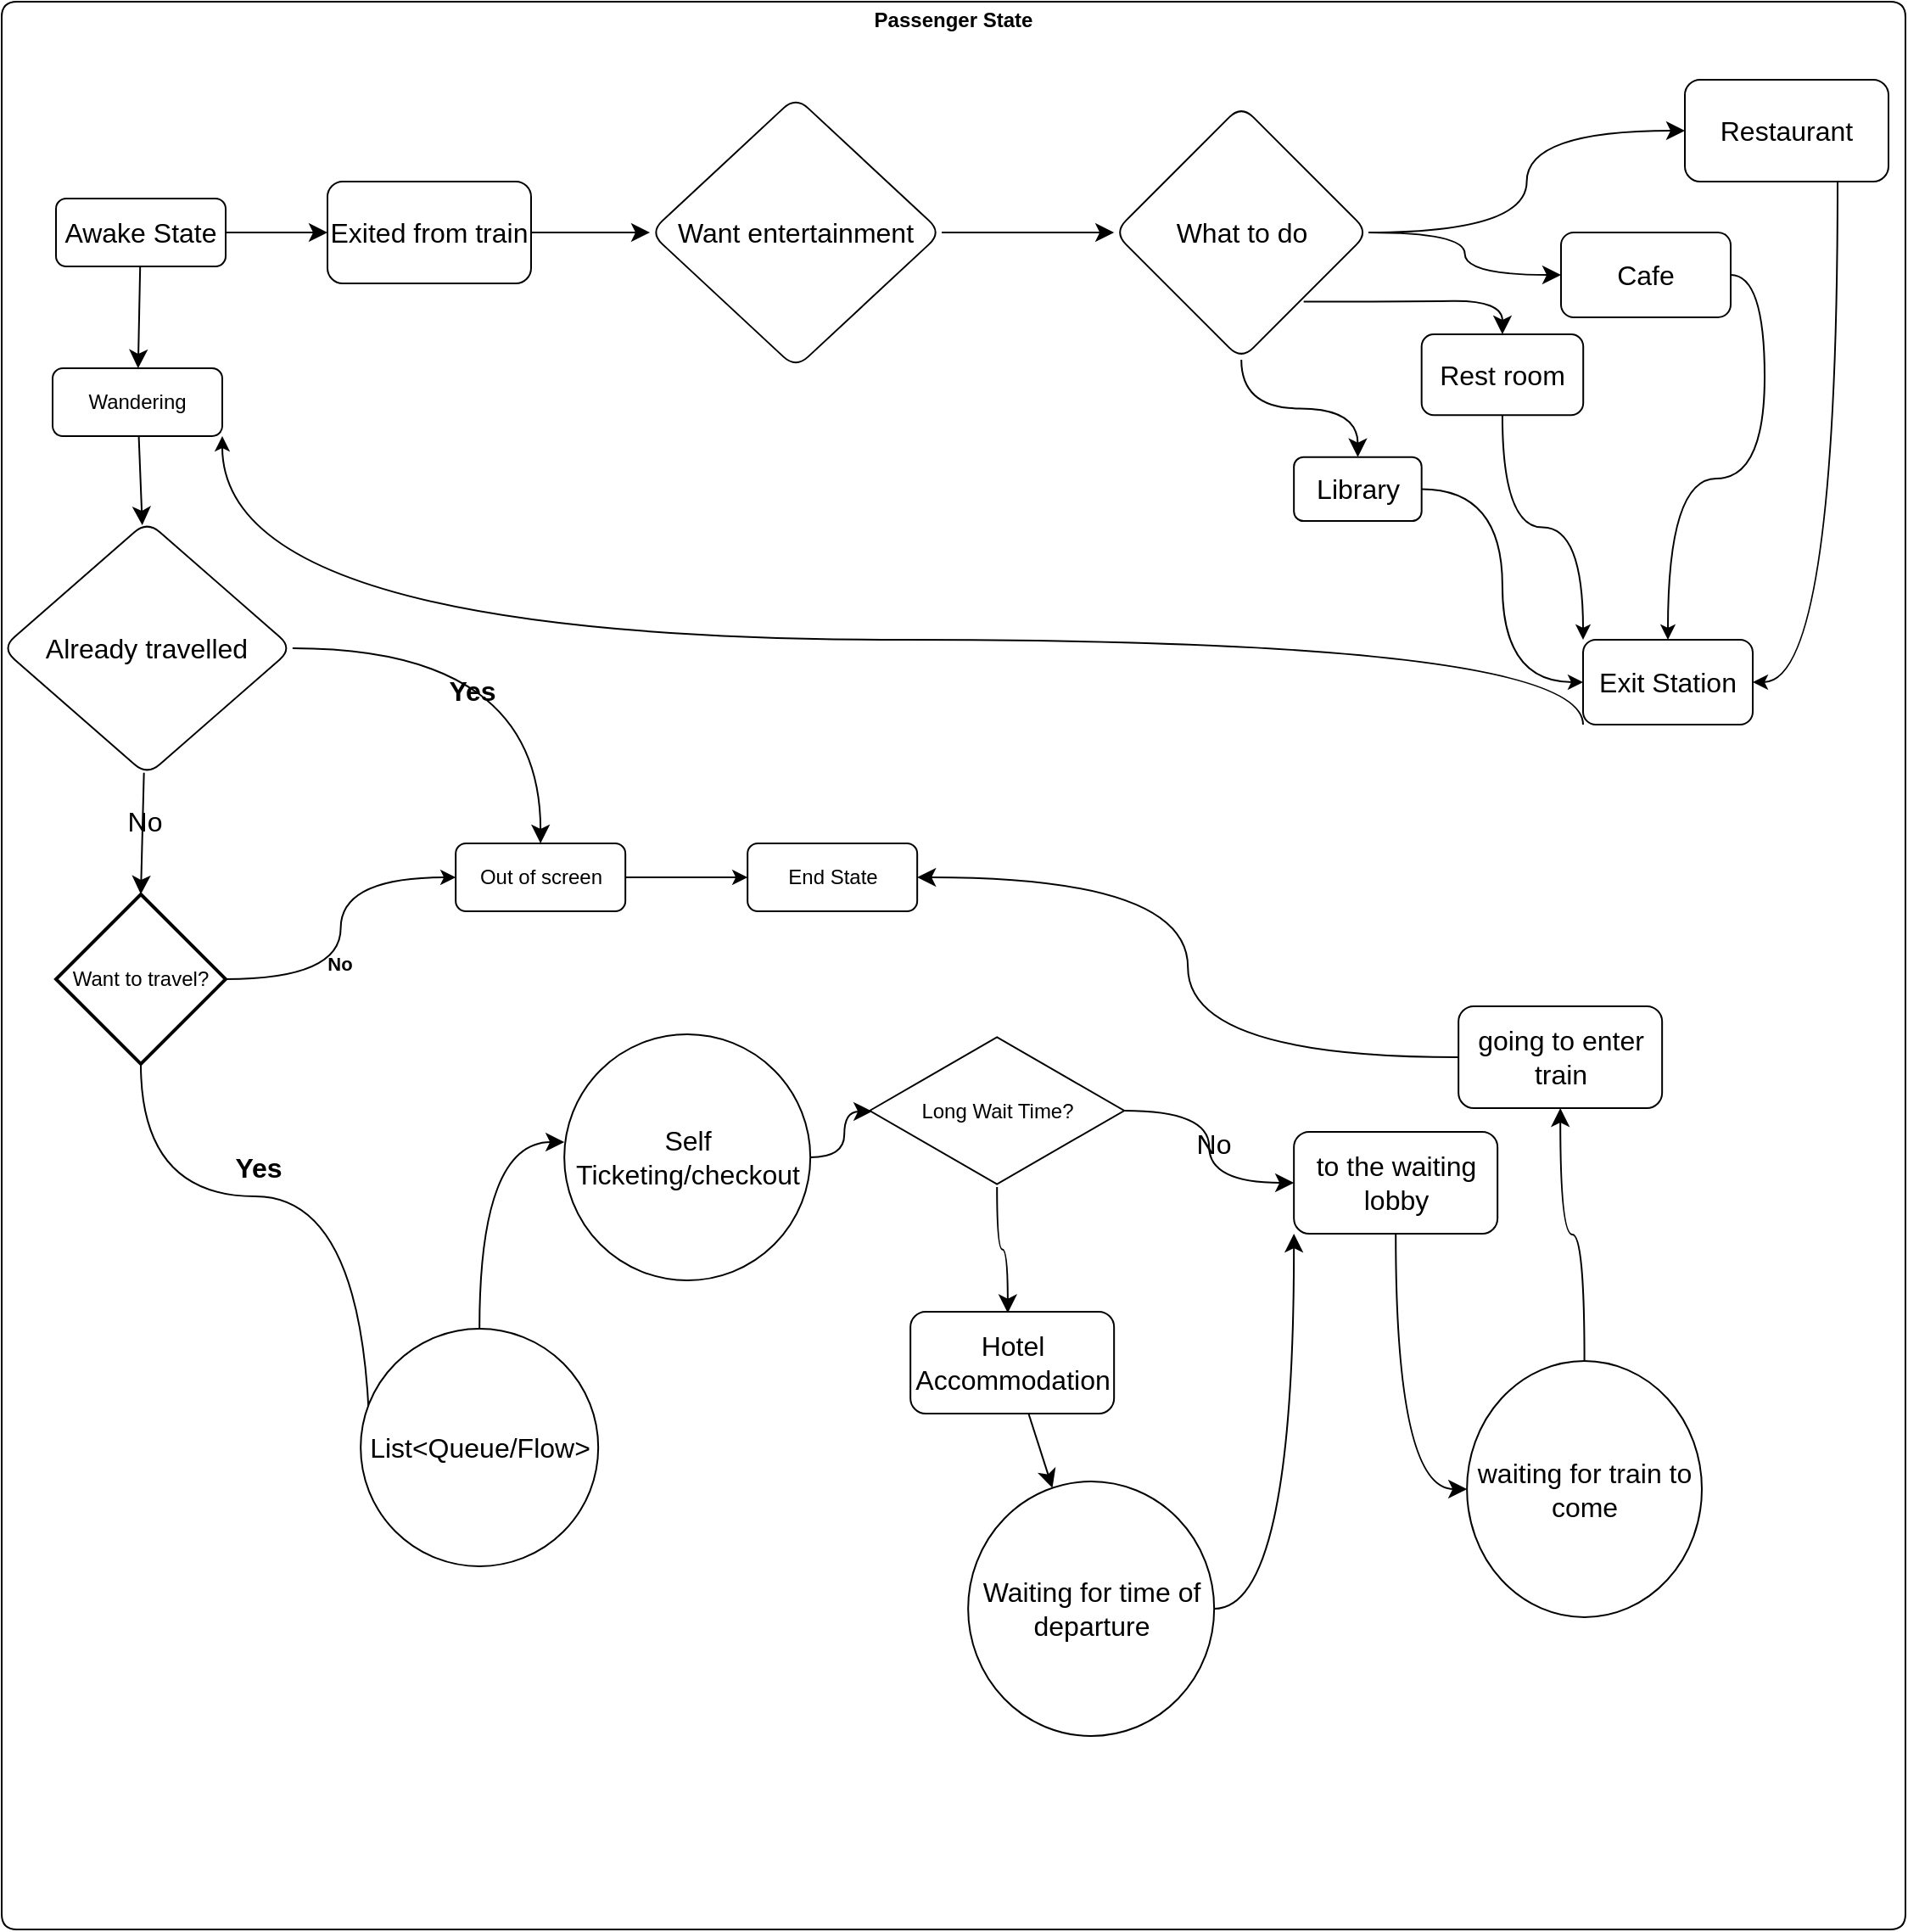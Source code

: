 <mxfile version="21.6.6" type="device">
  <diagram id="C5RBs43oDa-KdzZeNtuy" name="Page-1">
    <mxGraphModel dx="3617" dy="2449" grid="1" gridSize="10" guides="1" tooltips="1" connect="1" arrows="1" fold="1" page="1" pageScale="1" pageWidth="827" pageHeight="1169" math="0" shadow="0">
      <root>
        <mxCell id="WIyWlLk6GJQsqaUBKTNV-0" />
        <mxCell id="WIyWlLk6GJQsqaUBKTNV-1" parent="WIyWlLk6GJQsqaUBKTNV-0" />
        <mxCell id="TyoLhjvH8ECm9vrWuiLM-12" value="Passenger State" style="swimlane;startSize=20;horizontal=1;childLayout=flowLayout;flowOrientation=north;resizable=0;interRankCellSpacing=50;containerType=tree;fontSize=12;movable=0;rotatable=0;deletable=0;editable=0;locked=1;connectable=0;container=0;labelBackgroundColor=none;rounded=1;swimlaneLine=0;" vertex="1" parent="WIyWlLk6GJQsqaUBKTNV-1">
          <mxGeometry x="-92" y="-216" width="1122" height="1136" as="geometry">
            <mxRectangle x="-80" y="30" width="130" height="30" as="alternateBounds" />
          </mxGeometry>
        </mxCell>
        <mxCell id="TyoLhjvH8ECm9vrWuiLM-122" value="" style="edgeStyle=none;curved=1;rounded=1;orthogonalLoop=1;jettySize=auto;html=1;fontSize=12;startSize=8;endSize=8;labelBackgroundColor=none;fontColor=default;" edge="1" parent="WIyWlLk6GJQsqaUBKTNV-1" source="TyoLhjvH8ECm9vrWuiLM-121" target="TyoLhjvH8ECm9vrWuiLM-13">
          <mxGeometry relative="1" as="geometry" />
        </mxCell>
        <mxCell id="TyoLhjvH8ECm9vrWuiLM-150" value="" style="edgeStyle=none;curved=1;rounded=1;orthogonalLoop=1;jettySize=auto;html=1;fontSize=12;startSize=8;endSize=8;labelBackgroundColor=none;fontColor=default;" edge="1" parent="WIyWlLk6GJQsqaUBKTNV-1" source="TyoLhjvH8ECm9vrWuiLM-13" target="TyoLhjvH8ECm9vrWuiLM-149">
          <mxGeometry relative="1" as="geometry" />
        </mxCell>
        <mxCell id="TyoLhjvH8ECm9vrWuiLM-13" value="Wandering" style="whiteSpace=wrap;html=1;labelBackgroundColor=none;rounded=1;" vertex="1" parent="WIyWlLk6GJQsqaUBKTNV-1">
          <mxGeometry x="-62" width="100" height="40" as="geometry" />
        </mxCell>
        <mxCell id="TyoLhjvH8ECm9vrWuiLM-28" value="" style="html=1;rounded=1;curved=1;sourcePerimeterSpacing=0;targetPerimeterSpacing=0;startSize=6;endSize=6;orthogonal=1;edgeStyle=orthogonalEdgeStyle;entryX=0;entryY=0.5;entryDx=0;entryDy=0;labelBackgroundColor=none;fontColor=default;" edge="1" target="TyoLhjvH8ECm9vrWuiLM-29" source="TyoLhjvH8ECm9vrWuiLM-16" parent="WIyWlLk6GJQsqaUBKTNV-1">
          <mxGeometry relative="1" as="geometry">
            <mxPoint x="1865.58" y="3254" as="sourcePoint" />
            <mxPoint x="359.58" y="306" as="targetPoint" />
          </mxGeometry>
        </mxCell>
        <mxCell id="TyoLhjvH8ECm9vrWuiLM-29" value="End State" style="whiteSpace=wrap;html=1;labelBackgroundColor=none;rounded=1;" vertex="1" parent="WIyWlLk6GJQsqaUBKTNV-1">
          <mxGeometry x="347.58" y="280" width="100" height="40" as="geometry" />
        </mxCell>
        <mxCell id="TyoLhjvH8ECm9vrWuiLM-84" style="edgeStyle=orthogonalEdgeStyle;rounded=1;orthogonalLoop=1;jettySize=auto;html=1;exitX=1;exitY=0.5;exitDx=0;exitDy=0;exitPerimeter=0;entryX=0;entryY=0.5;entryDx=0;entryDy=0;curved=1;labelBackgroundColor=none;fontColor=default;" edge="1" parent="WIyWlLk6GJQsqaUBKTNV-1" source="TyoLhjvH8ECm9vrWuiLM-38" target="TyoLhjvH8ECm9vrWuiLM-16">
          <mxGeometry relative="1" as="geometry" />
        </mxCell>
        <mxCell id="TyoLhjvH8ECm9vrWuiLM-87" value="&lt;b&gt;No&lt;/b&gt;" style="edgeLabel;html=1;align=center;verticalAlign=middle;resizable=0;points=[];labelBackgroundColor=none;rounded=1;" vertex="1" connectable="0" parent="TyoLhjvH8ECm9vrWuiLM-84">
          <mxGeometry x="-0.215" y="1" relative="1" as="geometry">
            <mxPoint as="offset" />
          </mxGeometry>
        </mxCell>
        <mxCell id="TyoLhjvH8ECm9vrWuiLM-130" style="edgeStyle=orthogonalEdgeStyle;curved=1;rounded=1;orthogonalLoop=1;jettySize=auto;html=1;entryX=0.039;entryY=0.625;entryDx=0;entryDy=0;entryPerimeter=0;fontSize=12;startSize=8;endSize=8;exitX=0.5;exitY=1;exitDx=0;exitDy=0;exitPerimeter=0;labelBackgroundColor=none;fontColor=default;" edge="1" parent="WIyWlLk6GJQsqaUBKTNV-1" source="TyoLhjvH8ECm9vrWuiLM-38" target="TyoLhjvH8ECm9vrWuiLM-128">
          <mxGeometry relative="1" as="geometry" />
        </mxCell>
        <mxCell id="TyoLhjvH8ECm9vrWuiLM-136" value="&lt;b&gt;Yes&lt;/b&gt;" style="edgeLabel;html=1;align=center;verticalAlign=middle;resizable=0;points=[];fontSize=16;labelBackgroundColor=none;rounded=1;" vertex="1" connectable="0" parent="TyoLhjvH8ECm9vrWuiLM-130">
          <mxGeometry x="-0.227" y="17" relative="1" as="geometry">
            <mxPoint as="offset" />
          </mxGeometry>
        </mxCell>
        <mxCell id="TyoLhjvH8ECm9vrWuiLM-38" value="Want to travel?" style="strokeWidth=2;html=1;shape=mxgraph.flowchart.decision;whiteSpace=wrap;labelBackgroundColor=none;rounded=1;" vertex="1" parent="WIyWlLk6GJQsqaUBKTNV-1">
          <mxGeometry x="-60" y="310" width="100" height="100" as="geometry" />
        </mxCell>
        <mxCell id="TyoLhjvH8ECm9vrWuiLM-16" value="Out of screen" style="whiteSpace=wrap;html=1;labelBackgroundColor=none;rounded=1;" vertex="1" parent="WIyWlLk6GJQsqaUBKTNV-1">
          <mxGeometry x="175.58" y="280" width="100" height="40" as="geometry" />
        </mxCell>
        <mxCell id="TyoLhjvH8ECm9vrWuiLM-103" value="" style="edgeStyle=orthogonalEdgeStyle;curved=1;rounded=1;orthogonalLoop=1;jettySize=auto;html=1;fontSize=12;startSize=8;endSize=8;labelBackgroundColor=none;fontColor=default;" edge="1" parent="WIyWlLk6GJQsqaUBKTNV-1" source="TyoLhjvH8ECm9vrWuiLM-69" target="TyoLhjvH8ECm9vrWuiLM-102">
          <mxGeometry relative="1" as="geometry" />
        </mxCell>
        <mxCell id="TyoLhjvH8ECm9vrWuiLM-104" value="No" style="edgeLabel;html=1;align=center;verticalAlign=middle;resizable=0;points=[];fontSize=16;labelBackgroundColor=none;rounded=1;" vertex="1" connectable="0" parent="TyoLhjvH8ECm9vrWuiLM-103">
          <mxGeometry x="-0.029" y="2" relative="1" as="geometry">
            <mxPoint as="offset" />
          </mxGeometry>
        </mxCell>
        <mxCell id="TyoLhjvH8ECm9vrWuiLM-137" style="edgeStyle=orthogonalEdgeStyle;curved=1;rounded=1;orthogonalLoop=1;jettySize=auto;html=1;entryX=0.478;entryY=0.013;entryDx=0;entryDy=0;entryPerimeter=0;fontSize=12;startSize=8;endSize=8;labelBackgroundColor=none;fontColor=default;" edge="1" parent="WIyWlLk6GJQsqaUBKTNV-1" source="TyoLhjvH8ECm9vrWuiLM-69" target="TyoLhjvH8ECm9vrWuiLM-97">
          <mxGeometry relative="1" as="geometry" />
        </mxCell>
        <mxCell id="TyoLhjvH8ECm9vrWuiLM-69" value="Long Wait Time?" style="html=1;whiteSpace=wrap;aspect=fixed;shape=isoRectangle;labelBackgroundColor=none;rounded=1;" vertex="1" parent="WIyWlLk6GJQsqaUBKTNV-1">
          <mxGeometry x="419.58" y="392.5" width="150" height="90" as="geometry" />
        </mxCell>
        <mxCell id="TyoLhjvH8ECm9vrWuiLM-118" value="" style="edgeStyle=none;curved=1;rounded=1;orthogonalLoop=1;jettySize=auto;html=1;fontSize=12;startSize=8;endSize=8;labelBackgroundColor=none;fontColor=default;" edge="1" parent="WIyWlLk6GJQsqaUBKTNV-1" source="TyoLhjvH8ECm9vrWuiLM-97" target="TyoLhjvH8ECm9vrWuiLM-117">
          <mxGeometry relative="1" as="geometry" />
        </mxCell>
        <mxCell id="TyoLhjvH8ECm9vrWuiLM-97" value="Hotel Accommodation" style="whiteSpace=wrap;html=1;fontSize=16;labelBackgroundColor=none;rounded=1;" vertex="1" parent="WIyWlLk6GJQsqaUBKTNV-1">
          <mxGeometry x="443.58" y="556" width="120" height="60" as="geometry" />
        </mxCell>
        <mxCell id="TyoLhjvH8ECm9vrWuiLM-111" value="" style="edgeStyle=orthogonalEdgeStyle;curved=1;rounded=1;orthogonalLoop=1;jettySize=auto;html=1;fontSize=12;startSize=8;endSize=8;entryX=0;entryY=0.5;entryDx=0;entryDy=0;labelBackgroundColor=none;fontColor=default;" edge="1" parent="WIyWlLk6GJQsqaUBKTNV-1" source="TyoLhjvH8ECm9vrWuiLM-102" target="TyoLhjvH8ECm9vrWuiLM-110">
          <mxGeometry relative="1" as="geometry" />
        </mxCell>
        <mxCell id="TyoLhjvH8ECm9vrWuiLM-102" value="to the waiting lobby" style="whiteSpace=wrap;html=1;fontSize=16;labelBackgroundColor=none;rounded=1;" vertex="1" parent="WIyWlLk6GJQsqaUBKTNV-1">
          <mxGeometry x="669.58" y="450" width="120" height="60" as="geometry" />
        </mxCell>
        <mxCell id="TyoLhjvH8ECm9vrWuiLM-113" value="" style="edgeStyle=orthogonalEdgeStyle;rounded=1;orthogonalLoop=1;jettySize=auto;html=1;fontSize=12;startSize=8;endSize=8;curved=1;labelBackgroundColor=none;fontColor=default;" edge="1" parent="WIyWlLk6GJQsqaUBKTNV-1" source="TyoLhjvH8ECm9vrWuiLM-110" target="TyoLhjvH8ECm9vrWuiLM-112">
          <mxGeometry relative="1" as="geometry" />
        </mxCell>
        <mxCell id="TyoLhjvH8ECm9vrWuiLM-110" value="waiting for train to come" style="ellipse;whiteSpace=wrap;html=1;fontSize=16;labelBackgroundColor=none;rounded=1;" vertex="1" parent="WIyWlLk6GJQsqaUBKTNV-1">
          <mxGeometry x="771.58" y="585" width="138.42" height="151" as="geometry" />
        </mxCell>
        <mxCell id="TyoLhjvH8ECm9vrWuiLM-114" style="edgeStyle=orthogonalEdgeStyle;curved=1;rounded=1;orthogonalLoop=1;jettySize=auto;html=1;entryX=1;entryY=0.5;entryDx=0;entryDy=0;fontSize=12;startSize=8;endSize=8;labelBackgroundColor=none;fontColor=default;" edge="1" parent="WIyWlLk6GJQsqaUBKTNV-1" source="TyoLhjvH8ECm9vrWuiLM-112" target="TyoLhjvH8ECm9vrWuiLM-29">
          <mxGeometry relative="1" as="geometry" />
        </mxCell>
        <mxCell id="TyoLhjvH8ECm9vrWuiLM-112" value="going to enter train" style="whiteSpace=wrap;html=1;fontSize=16;labelBackgroundColor=none;rounded=1;" vertex="1" parent="WIyWlLk6GJQsqaUBKTNV-1">
          <mxGeometry x="766.58" y="376" width="120" height="60" as="geometry" />
        </mxCell>
        <mxCell id="TyoLhjvH8ECm9vrWuiLM-119" style="edgeStyle=orthogonalEdgeStyle;rounded=1;orthogonalLoop=1;jettySize=auto;html=1;entryX=0;entryY=1;entryDx=0;entryDy=0;fontSize=12;startSize=8;endSize=8;curved=1;labelBackgroundColor=none;fontColor=default;" edge="1" parent="WIyWlLk6GJQsqaUBKTNV-1" source="TyoLhjvH8ECm9vrWuiLM-117" target="TyoLhjvH8ECm9vrWuiLM-102">
          <mxGeometry relative="1" as="geometry" />
        </mxCell>
        <mxCell id="TyoLhjvH8ECm9vrWuiLM-117" value="Waiting for time of departure" style="ellipse;whiteSpace=wrap;html=1;fontSize=16;labelBackgroundColor=none;rounded=1;" vertex="1" parent="WIyWlLk6GJQsqaUBKTNV-1">
          <mxGeometry x="477.58" y="656" width="145" height="150" as="geometry" />
        </mxCell>
        <mxCell id="TyoLhjvH8ECm9vrWuiLM-140" value="" style="edgeStyle=none;curved=1;rounded=1;orthogonalLoop=1;jettySize=auto;html=1;fontSize=12;startSize=8;endSize=8;labelBackgroundColor=none;fontColor=default;" edge="1" parent="WIyWlLk6GJQsqaUBKTNV-1" source="TyoLhjvH8ECm9vrWuiLM-121" target="TyoLhjvH8ECm9vrWuiLM-139">
          <mxGeometry relative="1" as="geometry" />
        </mxCell>
        <mxCell id="TyoLhjvH8ECm9vrWuiLM-121" value="Awake State" style="whiteSpace=wrap;html=1;fontSize=16;labelBackgroundColor=none;rounded=1;" vertex="1" parent="WIyWlLk6GJQsqaUBKTNV-1">
          <mxGeometry x="-60" y="-100" width="100" height="40" as="geometry" />
        </mxCell>
        <mxCell id="TyoLhjvH8ECm9vrWuiLM-135" style="edgeStyle=orthogonalEdgeStyle;curved=1;rounded=1;orthogonalLoop=1;jettySize=auto;html=1;entryX=0;entryY=0.438;entryDx=0;entryDy=0;entryPerimeter=0;fontSize=12;startSize=8;endSize=8;labelBackgroundColor=none;fontColor=default;" edge="1" parent="WIyWlLk6GJQsqaUBKTNV-1" source="TyoLhjvH8ECm9vrWuiLM-128" target="TyoLhjvH8ECm9vrWuiLM-132">
          <mxGeometry relative="1" as="geometry" />
        </mxCell>
        <mxCell id="TyoLhjvH8ECm9vrWuiLM-128" value="List&amp;lt;Queue/Flow&amp;gt;" style="ellipse;whiteSpace=wrap;html=1;rounded=1;fontSize=16;labelBackgroundColor=none;" vertex="1" parent="WIyWlLk6GJQsqaUBKTNV-1">
          <mxGeometry x="119.58" y="566" width="140" height="140" as="geometry" />
        </mxCell>
        <mxCell id="TyoLhjvH8ECm9vrWuiLM-134" style="edgeStyle=orthogonalEdgeStyle;curved=1;rounded=1;orthogonalLoop=1;jettySize=auto;html=1;entryX=0.01;entryY=0.505;entryDx=0;entryDy=0;entryPerimeter=0;fontSize=12;startSize=8;endSize=8;labelBackgroundColor=none;fontColor=default;" edge="1" parent="WIyWlLk6GJQsqaUBKTNV-1" source="TyoLhjvH8ECm9vrWuiLM-132" target="TyoLhjvH8ECm9vrWuiLM-69">
          <mxGeometry relative="1" as="geometry" />
        </mxCell>
        <mxCell id="TyoLhjvH8ECm9vrWuiLM-132" value="Self Ticketing/checkout" style="ellipse;whiteSpace=wrap;html=1;fontSize=16;rounded=1;labelBackgroundColor=none;" vertex="1" parent="WIyWlLk6GJQsqaUBKTNV-1">
          <mxGeometry x="239.58" y="392.5" width="145" height="145" as="geometry" />
        </mxCell>
        <mxCell id="TyoLhjvH8ECm9vrWuiLM-142" value="" style="edgeStyle=none;curved=1;rounded=1;orthogonalLoop=1;jettySize=auto;html=1;fontSize=12;startSize=8;endSize=8;labelBackgroundColor=none;fontColor=default;" edge="1" parent="WIyWlLk6GJQsqaUBKTNV-1" source="TyoLhjvH8ECm9vrWuiLM-139" target="TyoLhjvH8ECm9vrWuiLM-141">
          <mxGeometry relative="1" as="geometry" />
        </mxCell>
        <mxCell id="TyoLhjvH8ECm9vrWuiLM-139" value="Exited from train" style="whiteSpace=wrap;html=1;fontSize=16;labelBackgroundColor=none;rounded=1;" vertex="1" parent="WIyWlLk6GJQsqaUBKTNV-1">
          <mxGeometry x="100" y="-110" width="120" height="60" as="geometry" />
        </mxCell>
        <mxCell id="TyoLhjvH8ECm9vrWuiLM-157" value="" style="edgeStyle=none;curved=1;rounded=1;orthogonalLoop=1;jettySize=auto;html=1;fontSize=12;startSize=8;endSize=8;labelBackgroundColor=none;fontColor=default;" edge="1" parent="WIyWlLk6GJQsqaUBKTNV-1" source="TyoLhjvH8ECm9vrWuiLM-141" target="TyoLhjvH8ECm9vrWuiLM-156">
          <mxGeometry relative="1" as="geometry" />
        </mxCell>
        <mxCell id="TyoLhjvH8ECm9vrWuiLM-141" value="Want entertainment" style="rhombus;whiteSpace=wrap;html=1;fontSize=16;labelBackgroundColor=none;rounded=1;" vertex="1" parent="WIyWlLk6GJQsqaUBKTNV-1">
          <mxGeometry x="290" y="-160" width="172" height="160" as="geometry" />
        </mxCell>
        <mxCell id="TyoLhjvH8ECm9vrWuiLM-151" style="edgeStyle=none;curved=1;rounded=1;orthogonalLoop=1;jettySize=auto;html=1;entryX=0.5;entryY=0;entryDx=0;entryDy=0;entryPerimeter=0;fontSize=12;startSize=8;endSize=8;labelBackgroundColor=none;fontColor=default;" edge="1" parent="WIyWlLk6GJQsqaUBKTNV-1" source="TyoLhjvH8ECm9vrWuiLM-149" target="TyoLhjvH8ECm9vrWuiLM-38">
          <mxGeometry relative="1" as="geometry" />
        </mxCell>
        <mxCell id="TyoLhjvH8ECm9vrWuiLM-152" value="No" style="edgeLabel;html=1;align=center;verticalAlign=middle;resizable=0;points=[];fontSize=16;labelBackgroundColor=none;rounded=1;" vertex="1" connectable="0" parent="TyoLhjvH8ECm9vrWuiLM-151">
          <mxGeometry x="-0.209" y="1" relative="1" as="geometry">
            <mxPoint as="offset" />
          </mxGeometry>
        </mxCell>
        <mxCell id="TyoLhjvH8ECm9vrWuiLM-153" style="edgeStyle=orthogonalEdgeStyle;curved=1;rounded=1;orthogonalLoop=1;jettySize=auto;html=1;entryX=0.5;entryY=0;entryDx=0;entryDy=0;fontSize=12;startSize=8;endSize=8;exitX=1;exitY=0.5;exitDx=0;exitDy=0;labelBackgroundColor=none;fontColor=default;" edge="1" parent="WIyWlLk6GJQsqaUBKTNV-1" source="TyoLhjvH8ECm9vrWuiLM-149" target="TyoLhjvH8ECm9vrWuiLM-16">
          <mxGeometry relative="1" as="geometry" />
        </mxCell>
        <mxCell id="TyoLhjvH8ECm9vrWuiLM-155" value="&lt;b&gt;Yes&lt;/b&gt;" style="edgeLabel;html=1;align=center;verticalAlign=middle;resizable=0;points=[];fontSize=16;labelBackgroundColor=none;rounded=1;" vertex="1" connectable="0" parent="TyoLhjvH8ECm9vrWuiLM-153">
          <mxGeometry x="-0.193" y="-25" relative="1" as="geometry">
            <mxPoint as="offset" />
          </mxGeometry>
        </mxCell>
        <mxCell id="TyoLhjvH8ECm9vrWuiLM-149" value="Already travelled" style="rhombus;whiteSpace=wrap;html=1;fontSize=16;labelBackgroundColor=none;rounded=1;" vertex="1" parent="WIyWlLk6GJQsqaUBKTNV-1">
          <mxGeometry x="-92" y="90" width="171.43" height="150" as="geometry" />
        </mxCell>
        <mxCell id="TyoLhjvH8ECm9vrWuiLM-161" value="" style="edgeStyle=orthogonalEdgeStyle;curved=1;rounded=1;orthogonalLoop=1;jettySize=auto;html=1;fontSize=12;startSize=8;endSize=8;labelBackgroundColor=none;fontColor=default;" edge="1" parent="WIyWlLk6GJQsqaUBKTNV-1" source="TyoLhjvH8ECm9vrWuiLM-156" target="TyoLhjvH8ECm9vrWuiLM-158">
          <mxGeometry relative="1" as="geometry" />
        </mxCell>
        <mxCell id="TyoLhjvH8ECm9vrWuiLM-163" value="" style="edgeStyle=orthogonalEdgeStyle;curved=1;rounded=1;orthogonalLoop=1;jettySize=auto;html=1;fontSize=12;startSize=8;endSize=8;labelBackgroundColor=none;fontColor=default;" edge="1" parent="WIyWlLk6GJQsqaUBKTNV-1" source="TyoLhjvH8ECm9vrWuiLM-156" target="TyoLhjvH8ECm9vrWuiLM-162">
          <mxGeometry relative="1" as="geometry" />
        </mxCell>
        <mxCell id="TyoLhjvH8ECm9vrWuiLM-165" value="" style="edgeStyle=orthogonalEdgeStyle;curved=1;rounded=1;orthogonalLoop=1;jettySize=auto;html=1;fontSize=12;startSize=8;endSize=8;labelBackgroundColor=none;fontColor=default;" edge="1" parent="WIyWlLk6GJQsqaUBKTNV-1" source="TyoLhjvH8ECm9vrWuiLM-156" target="TyoLhjvH8ECm9vrWuiLM-164">
          <mxGeometry relative="1" as="geometry" />
        </mxCell>
        <mxCell id="TyoLhjvH8ECm9vrWuiLM-170" value="" style="edgeStyle=orthogonalEdgeStyle;curved=1;rounded=1;orthogonalLoop=1;jettySize=auto;html=1;fontSize=12;startSize=8;endSize=8;exitX=0.745;exitY=0.772;exitDx=0;exitDy=0;exitPerimeter=0;entryX=0.5;entryY=0;entryDx=0;entryDy=0;labelBackgroundColor=none;fontColor=default;" edge="1" parent="WIyWlLk6GJQsqaUBKTNV-1" source="TyoLhjvH8ECm9vrWuiLM-156" target="TyoLhjvH8ECm9vrWuiLM-169">
          <mxGeometry relative="1" as="geometry">
            <mxPoint x="509.999" y="50.001" as="sourcePoint" />
          </mxGeometry>
        </mxCell>
        <mxCell id="TyoLhjvH8ECm9vrWuiLM-156" value="What to do" style="rhombus;whiteSpace=wrap;html=1;fontSize=16;labelBackgroundColor=none;rounded=1;" vertex="1" parent="WIyWlLk6GJQsqaUBKTNV-1">
          <mxGeometry x="563.58" y="-155" width="150" height="150" as="geometry" />
        </mxCell>
        <mxCell id="TyoLhjvH8ECm9vrWuiLM-178" style="edgeStyle=orthogonalEdgeStyle;curved=1;rounded=1;orthogonalLoop=1;jettySize=auto;html=1;entryX=1;entryY=0.5;entryDx=0;entryDy=0;labelBackgroundColor=none;fontColor=default;" edge="1" parent="WIyWlLk6GJQsqaUBKTNV-1" source="TyoLhjvH8ECm9vrWuiLM-158" target="TyoLhjvH8ECm9vrWuiLM-171">
          <mxGeometry relative="1" as="geometry">
            <Array as="points">
              <mxPoint x="990" y="185" />
            </Array>
          </mxGeometry>
        </mxCell>
        <mxCell id="TyoLhjvH8ECm9vrWuiLM-158" value="Restaurant" style="whiteSpace=wrap;html=1;fontSize=16;labelBackgroundColor=none;rounded=1;" vertex="1" parent="WIyWlLk6GJQsqaUBKTNV-1">
          <mxGeometry x="900" y="-170" width="120" height="60" as="geometry" />
        </mxCell>
        <mxCell id="TyoLhjvH8ECm9vrWuiLM-177" style="edgeStyle=orthogonalEdgeStyle;curved=1;rounded=1;orthogonalLoop=1;jettySize=auto;html=1;exitX=1;exitY=0.5;exitDx=0;exitDy=0;entryX=0.5;entryY=0;entryDx=0;entryDy=0;labelBackgroundColor=none;fontColor=default;" edge="1" parent="WIyWlLk6GJQsqaUBKTNV-1" source="TyoLhjvH8ECm9vrWuiLM-162" target="TyoLhjvH8ECm9vrWuiLM-171">
          <mxGeometry relative="1" as="geometry" />
        </mxCell>
        <mxCell id="TyoLhjvH8ECm9vrWuiLM-162" value="Cafe" style="whiteSpace=wrap;html=1;fontSize=16;labelBackgroundColor=none;rounded=1;" vertex="1" parent="WIyWlLk6GJQsqaUBKTNV-1">
          <mxGeometry x="827" y="-80" width="100" height="50" as="geometry" />
        </mxCell>
        <mxCell id="TyoLhjvH8ECm9vrWuiLM-180" style="edgeStyle=orthogonalEdgeStyle;curved=1;rounded=1;orthogonalLoop=1;jettySize=auto;html=1;entryX=0;entryY=0.5;entryDx=0;entryDy=0;labelBackgroundColor=none;fontColor=default;" edge="1" parent="WIyWlLk6GJQsqaUBKTNV-1" source="TyoLhjvH8ECm9vrWuiLM-164" target="TyoLhjvH8ECm9vrWuiLM-171">
          <mxGeometry relative="1" as="geometry" />
        </mxCell>
        <mxCell id="TyoLhjvH8ECm9vrWuiLM-164" value="Library" style="whiteSpace=wrap;html=1;fontSize=16;labelBackgroundColor=none;rounded=1;" vertex="1" parent="WIyWlLk6GJQsqaUBKTNV-1">
          <mxGeometry x="669.58" y="52.37" width="75.26" height="37.63" as="geometry" />
        </mxCell>
        <mxCell id="TyoLhjvH8ECm9vrWuiLM-179" style="edgeStyle=orthogonalEdgeStyle;curved=1;rounded=1;orthogonalLoop=1;jettySize=auto;html=1;entryX=0;entryY=0;entryDx=0;entryDy=0;labelBackgroundColor=none;fontColor=default;" edge="1" parent="WIyWlLk6GJQsqaUBKTNV-1" source="TyoLhjvH8ECm9vrWuiLM-169" target="TyoLhjvH8ECm9vrWuiLM-171">
          <mxGeometry relative="1" as="geometry" />
        </mxCell>
        <mxCell id="TyoLhjvH8ECm9vrWuiLM-169" value="Rest room" style="whiteSpace=wrap;html=1;fontSize=16;labelBackgroundColor=none;rounded=1;" vertex="1" parent="WIyWlLk6GJQsqaUBKTNV-1">
          <mxGeometry x="744.84" y="-20" width="95.26" height="47.63" as="geometry" />
        </mxCell>
        <mxCell id="TyoLhjvH8ECm9vrWuiLM-182" style="edgeStyle=orthogonalEdgeStyle;curved=1;rounded=1;orthogonalLoop=1;jettySize=auto;html=1;entryX=1;entryY=1;entryDx=0;entryDy=0;exitX=0;exitY=1;exitDx=0;exitDy=0;labelBackgroundColor=none;fontColor=default;" edge="1" parent="WIyWlLk6GJQsqaUBKTNV-1" source="TyoLhjvH8ECm9vrWuiLM-171" target="TyoLhjvH8ECm9vrWuiLM-13">
          <mxGeometry relative="1" as="geometry">
            <Array as="points">
              <mxPoint x="840" y="160" />
              <mxPoint x="38" y="160" />
            </Array>
          </mxGeometry>
        </mxCell>
        <mxCell id="TyoLhjvH8ECm9vrWuiLM-171" value="Exit Station" style="rounded=1;whiteSpace=wrap;html=1;fontSize=16;labelBackgroundColor=none;" vertex="1" parent="WIyWlLk6GJQsqaUBKTNV-1">
          <mxGeometry x="840" y="160" width="100" height="50" as="geometry" />
        </mxCell>
      </root>
    </mxGraphModel>
  </diagram>
</mxfile>
